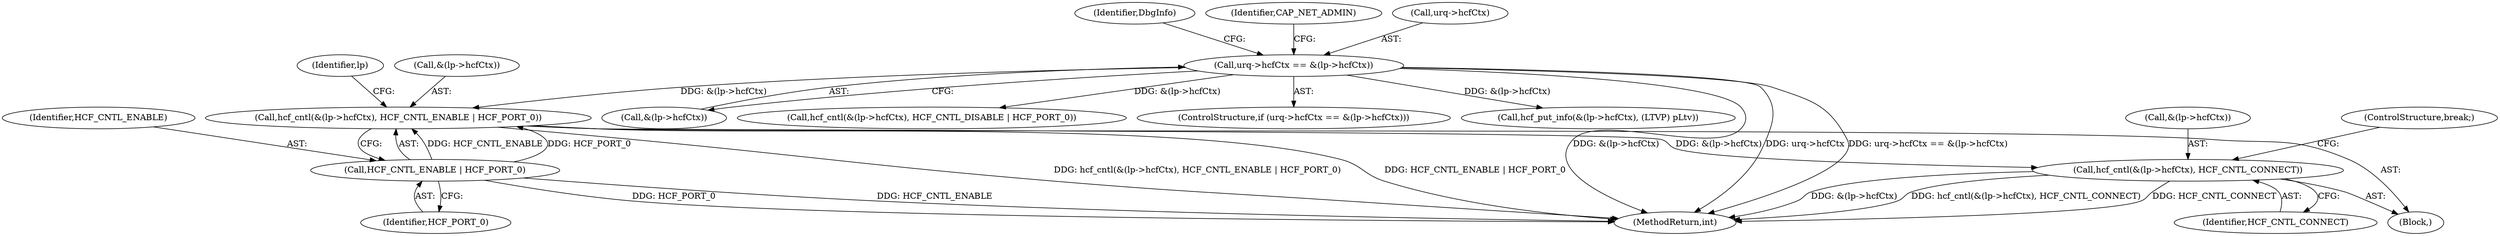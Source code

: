 digraph "0_linux_b5e2f339865fb443107e5b10603e53bbc92dc054_0@pointer" {
"1002432" [label="(Call,hcf_cntl(&(lp->hcfCtx), HCF_CNTL_ENABLE | HCF_PORT_0))"];
"1000207" [label="(Call,urq->hcfCtx == &(lp->hcfCtx))"];
"1002437" [label="(Call,HCF_CNTL_ENABLE | HCF_PORT_0)"];
"1002440" [label="(Call,hcf_cntl(&(lp->hcfCtx), HCF_CNTL_CONNECT))"];
"1002443" [label="(Identifier,lp)"];
"1002520" [label="(MethodReturn,int)"];
"1002437" [label="(Call,HCF_CNTL_ENABLE | HCF_PORT_0)"];
"1000211" [label="(Call,&(lp->hcfCtx))"];
"1002509" [label="(Identifier,DbgInfo)"];
"1002441" [label="(Call,&(lp->hcfCtx))"];
"1000218" [label="(Identifier,CAP_NET_ADMIN)"];
"1002462" [label="(ControlStructure,break;)"];
"1002448" [label="(Call,hcf_cntl(&(lp->hcfCtx), HCF_CNTL_DISABLE | HCF_PORT_0))"];
"1002432" [label="(Call,hcf_cntl(&(lp->hcfCtx), HCF_CNTL_ENABLE | HCF_PORT_0))"];
"1002433" [label="(Call,&(lp->hcfCtx))"];
"1000206" [label="(ControlStructure,if (urq->hcfCtx == &(lp->hcfCtx)))"];
"1000208" [label="(Call,urq->hcfCtx)"];
"1002439" [label="(Identifier,HCF_PORT_0)"];
"1002445" [label="(Identifier,HCF_CNTL_CONNECT)"];
"1002431" [label="(Block,)"];
"1002470" [label="(Call,hcf_put_info(&(lp->hcfCtx), (LTVP) pLtv))"];
"1000207" [label="(Call,urq->hcfCtx == &(lp->hcfCtx))"];
"1002440" [label="(Call,hcf_cntl(&(lp->hcfCtx), HCF_CNTL_CONNECT))"];
"1002438" [label="(Identifier,HCF_CNTL_ENABLE)"];
"1002432" -> "1002431"  [label="AST: "];
"1002432" -> "1002437"  [label="CFG: "];
"1002433" -> "1002432"  [label="AST: "];
"1002437" -> "1002432"  [label="AST: "];
"1002443" -> "1002432"  [label="CFG: "];
"1002432" -> "1002520"  [label="DDG: hcf_cntl(&(lp->hcfCtx), HCF_CNTL_ENABLE | HCF_PORT_0)"];
"1002432" -> "1002520"  [label="DDG: HCF_CNTL_ENABLE | HCF_PORT_0"];
"1000207" -> "1002432"  [label="DDG: &(lp->hcfCtx)"];
"1002437" -> "1002432"  [label="DDG: HCF_CNTL_ENABLE"];
"1002437" -> "1002432"  [label="DDG: HCF_PORT_0"];
"1002432" -> "1002440"  [label="DDG: &(lp->hcfCtx)"];
"1000207" -> "1000206"  [label="AST: "];
"1000207" -> "1000211"  [label="CFG: "];
"1000208" -> "1000207"  [label="AST: "];
"1000211" -> "1000207"  [label="AST: "];
"1000218" -> "1000207"  [label="CFG: "];
"1002509" -> "1000207"  [label="CFG: "];
"1000207" -> "1002520"  [label="DDG: urq->hcfCtx"];
"1000207" -> "1002520"  [label="DDG: urq->hcfCtx == &(lp->hcfCtx)"];
"1000207" -> "1002520"  [label="DDG: &(lp->hcfCtx)"];
"1000207" -> "1002448"  [label="DDG: &(lp->hcfCtx)"];
"1000207" -> "1002470"  [label="DDG: &(lp->hcfCtx)"];
"1002437" -> "1002439"  [label="CFG: "];
"1002438" -> "1002437"  [label="AST: "];
"1002439" -> "1002437"  [label="AST: "];
"1002437" -> "1002520"  [label="DDG: HCF_CNTL_ENABLE"];
"1002437" -> "1002520"  [label="DDG: HCF_PORT_0"];
"1002440" -> "1002431"  [label="AST: "];
"1002440" -> "1002445"  [label="CFG: "];
"1002441" -> "1002440"  [label="AST: "];
"1002445" -> "1002440"  [label="AST: "];
"1002462" -> "1002440"  [label="CFG: "];
"1002440" -> "1002520"  [label="DDG: &(lp->hcfCtx)"];
"1002440" -> "1002520"  [label="DDG: hcf_cntl(&(lp->hcfCtx), HCF_CNTL_CONNECT)"];
"1002440" -> "1002520"  [label="DDG: HCF_CNTL_CONNECT"];
}
